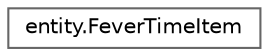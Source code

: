 digraph "Graphical Class Hierarchy"
{
 // LATEX_PDF_SIZE
  bgcolor="transparent";
  edge [fontname=Helvetica,fontsize=10,labelfontname=Helvetica,labelfontsize=10];
  node [fontname=Helvetica,fontsize=10,shape=box,height=0.2,width=0.4];
  rankdir="LR";
  Node0 [id="Node000000",label="entity.FeverTimeItem",height=0.2,width=0.4,color="grey40", fillcolor="white", style="filled",URL="$classentity_1_1_fever_time_item.html",tooltip=" "];
}
